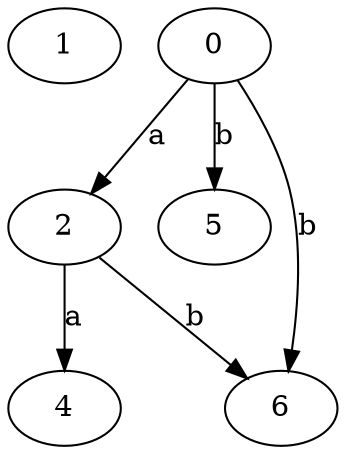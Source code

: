 strict digraph  {
1;
0;
2;
4;
5;
6;
0 -> 2  [label=a];
0 -> 5  [label=b];
0 -> 6  [label=b];
2 -> 4  [label=a];
2 -> 6  [label=b];
}
